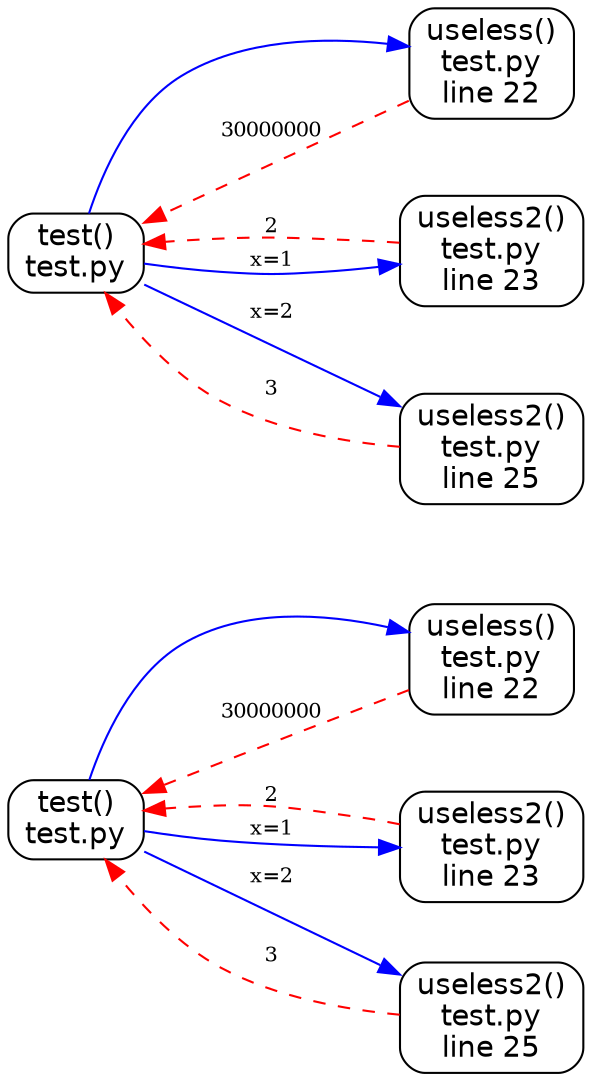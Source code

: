 digraph ExecutionGraph {
  rankdir=LR;
  node [shape=rect, style=rounded, fontname="Helvetica"];
  edge [fontsize=10, minlen=2];
  "75743d53-85a0-4e89-afff-2af4669932d4" [label="test()\ntest.py"];
  "2198301b-381b-4a2d-8e73-0df165d1c9d4" [label="useless()\ntest.py\nline 22"];
  "c2d4b917-5fd1-4930-b37c-c0c987fc892e" [label="useless2()\ntest.py\nline 23"];
  "a7bf545d-d017-487e-9d5d-d64c0523475b" [label="useless2()\ntest.py\nline 25"];
  "69ec8ee6-ae9f-42d8-9fc7-807dc2cb4e12" [label="test()\ntest.py"];
  "df4ded87-46d6-4017-afd6-e48802ace76b" [label="useless()\ntest.py\nline 22"];
  "c1053402-82bc-4053-8f8c-efa5485c3634" [label="useless2()\ntest.py\nline 23"];
  "df5907c7-b72a-4aa6-a7e7-0b168dda06f9" [label="useless2()\ntest.py\nline 25"];
  "75743d53-85a0-4e89-afff-2af4669932d4" -> "2198301b-381b-4a2d-8e73-0df165d1c9d4" [color=blue];
  "2198301b-381b-4a2d-8e73-0df165d1c9d4" -> "75743d53-85a0-4e89-afff-2af4669932d4" [label="30000000", color=red, style=dashed];
  "75743d53-85a0-4e89-afff-2af4669932d4" -> "c2d4b917-5fd1-4930-b37c-c0c987fc892e" [color=blue, label="x=1"];
  "c2d4b917-5fd1-4930-b37c-c0c987fc892e" -> "75743d53-85a0-4e89-afff-2af4669932d4" [label="2", color=red, style=dashed];
  "75743d53-85a0-4e89-afff-2af4669932d4" -> "a7bf545d-d017-487e-9d5d-d64c0523475b" [color=blue, label="x=2"];
  "a7bf545d-d017-487e-9d5d-d64c0523475b" -> "75743d53-85a0-4e89-afff-2af4669932d4" [label="3", color=red, style=dashed];
  "69ec8ee6-ae9f-42d8-9fc7-807dc2cb4e12" -> "df4ded87-46d6-4017-afd6-e48802ace76b" [color=blue];
  "df4ded87-46d6-4017-afd6-e48802ace76b" -> "69ec8ee6-ae9f-42d8-9fc7-807dc2cb4e12" [label="30000000", color=red, style=dashed];
  "69ec8ee6-ae9f-42d8-9fc7-807dc2cb4e12" -> "c1053402-82bc-4053-8f8c-efa5485c3634" [color=blue, label="x=1"];
  "c1053402-82bc-4053-8f8c-efa5485c3634" -> "69ec8ee6-ae9f-42d8-9fc7-807dc2cb4e12" [label="2", color=red, style=dashed];
  "69ec8ee6-ae9f-42d8-9fc7-807dc2cb4e12" -> "df5907c7-b72a-4aa6-a7e7-0b168dda06f9" [color=blue, label="x=2"];
  "df5907c7-b72a-4aa6-a7e7-0b168dda06f9" -> "69ec8ee6-ae9f-42d8-9fc7-807dc2cb4e12" [label="3", color=red, style=dashed];
}
